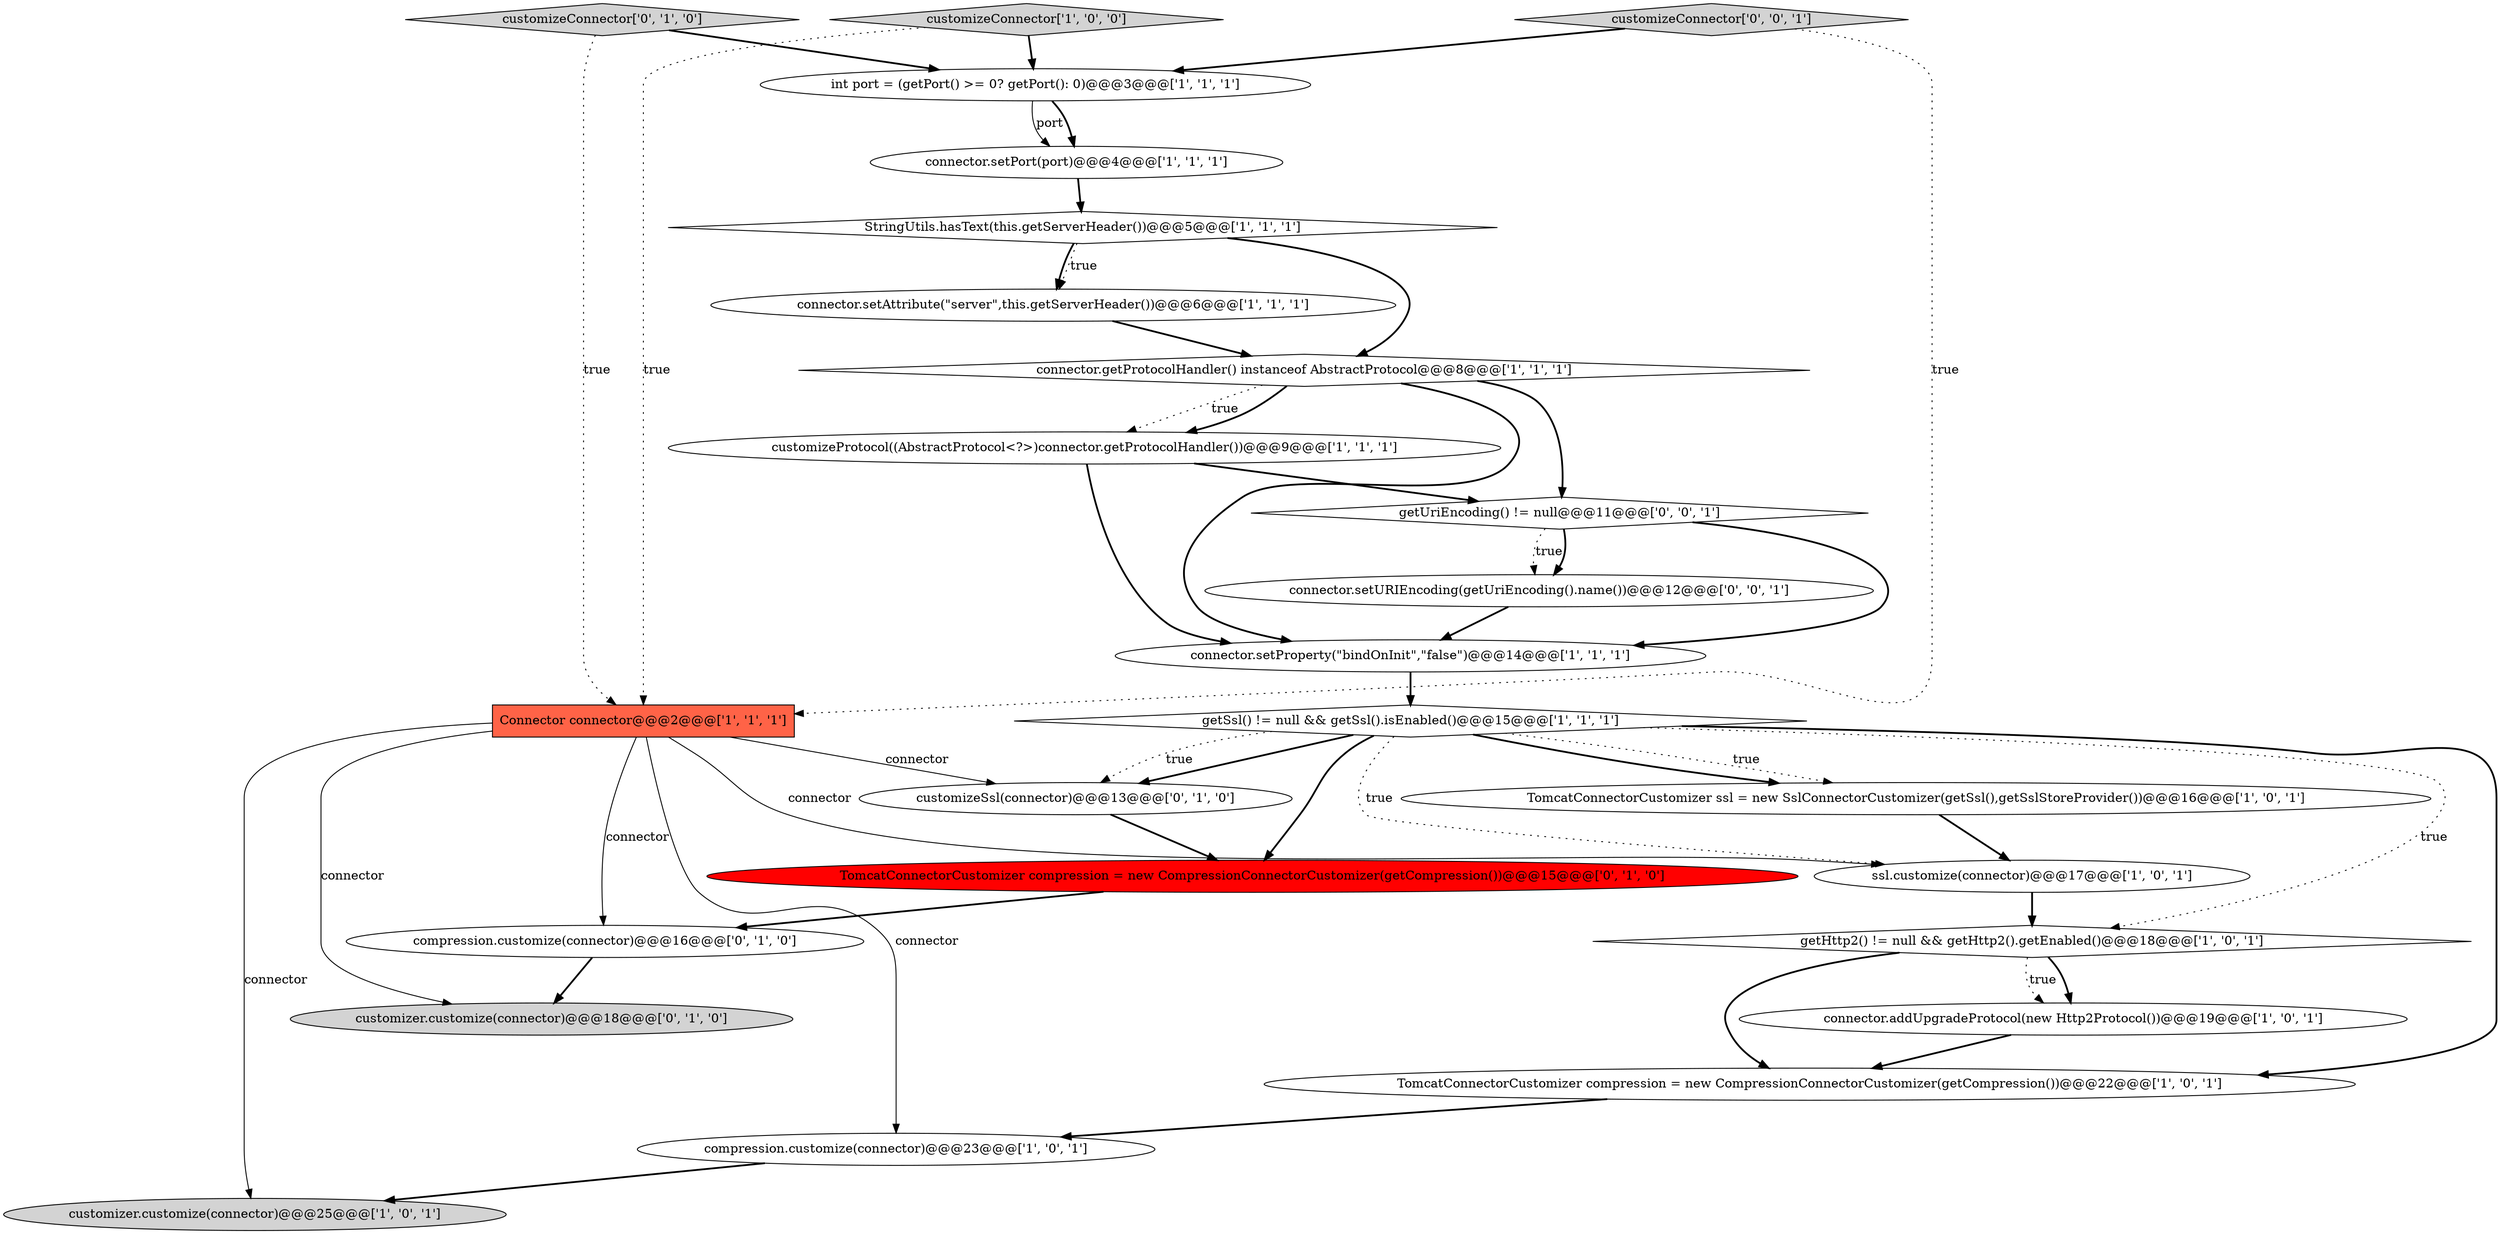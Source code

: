 digraph {
0 [style = filled, label = "getSsl() != null && getSsl().isEnabled()@@@15@@@['1', '1', '1']", fillcolor = white, shape = diamond image = "AAA0AAABBB1BBB"];
16 [style = filled, label = "customizeConnector['1', '0', '0']", fillcolor = lightgray, shape = diamond image = "AAA0AAABBB1BBB"];
15 [style = filled, label = "getHttp2() != null && getHttp2().getEnabled()@@@18@@@['1', '0', '1']", fillcolor = white, shape = diamond image = "AAA0AAABBB1BBB"];
23 [style = filled, label = "connector.setURIEncoding(getUriEncoding().name())@@@12@@@['0', '0', '1']", fillcolor = white, shape = ellipse image = "AAA0AAABBB3BBB"];
20 [style = filled, label = "customizeConnector['0', '1', '0']", fillcolor = lightgray, shape = diamond image = "AAA0AAABBB2BBB"];
9 [style = filled, label = "StringUtils.hasText(this.getServerHeader())@@@5@@@['1', '1', '1']", fillcolor = white, shape = diamond image = "AAA0AAABBB1BBB"];
17 [style = filled, label = "TomcatConnectorCustomizer compression = new CompressionConnectorCustomizer(getCompression())@@@15@@@['0', '1', '0']", fillcolor = red, shape = ellipse image = "AAA1AAABBB2BBB"];
24 [style = filled, label = "getUriEncoding() != null@@@11@@@['0', '0', '1']", fillcolor = white, shape = diamond image = "AAA0AAABBB3BBB"];
4 [style = filled, label = "int port = (getPort() >= 0? getPort(): 0)@@@3@@@['1', '1', '1']", fillcolor = white, shape = ellipse image = "AAA0AAABBB1BBB"];
12 [style = filled, label = "customizer.customize(connector)@@@25@@@['1', '0', '1']", fillcolor = lightgray, shape = ellipse image = "AAA0AAABBB1BBB"];
14 [style = filled, label = "ssl.customize(connector)@@@17@@@['1', '0', '1']", fillcolor = white, shape = ellipse image = "AAA0AAABBB1BBB"];
21 [style = filled, label = "customizer.customize(connector)@@@18@@@['0', '1', '0']", fillcolor = lightgray, shape = ellipse image = "AAA0AAABBB2BBB"];
22 [style = filled, label = "customizeConnector['0', '0', '1']", fillcolor = lightgray, shape = diamond image = "AAA0AAABBB3BBB"];
18 [style = filled, label = "customizeSsl(connector)@@@13@@@['0', '1', '0']", fillcolor = white, shape = ellipse image = "AAA0AAABBB2BBB"];
3 [style = filled, label = "connector.getProtocolHandler() instanceof AbstractProtocol@@@8@@@['1', '1', '1']", fillcolor = white, shape = diamond image = "AAA0AAABBB1BBB"];
13 [style = filled, label = "Connector connector@@@2@@@['1', '1', '1']", fillcolor = tomato, shape = box image = "AAA0AAABBB1BBB"];
7 [style = filled, label = "connector.addUpgradeProtocol(new Http2Protocol())@@@19@@@['1', '0', '1']", fillcolor = white, shape = ellipse image = "AAA0AAABBB1BBB"];
8 [style = filled, label = "connector.setProperty(\"bindOnInit\",\"false\")@@@14@@@['1', '1', '1']", fillcolor = white, shape = ellipse image = "AAA0AAABBB1BBB"];
2 [style = filled, label = "connector.setPort(port)@@@4@@@['1', '1', '1']", fillcolor = white, shape = ellipse image = "AAA0AAABBB1BBB"];
11 [style = filled, label = "TomcatConnectorCustomizer compression = new CompressionConnectorCustomizer(getCompression())@@@22@@@['1', '0', '1']", fillcolor = white, shape = ellipse image = "AAA0AAABBB1BBB"];
1 [style = filled, label = "compression.customize(connector)@@@23@@@['1', '0', '1']", fillcolor = white, shape = ellipse image = "AAA0AAABBB1BBB"];
5 [style = filled, label = "TomcatConnectorCustomizer ssl = new SslConnectorCustomizer(getSsl(),getSslStoreProvider())@@@16@@@['1', '0', '1']", fillcolor = white, shape = ellipse image = "AAA0AAABBB1BBB"];
10 [style = filled, label = "customizeProtocol((AbstractProtocol<?>)connector.getProtocolHandler())@@@9@@@['1', '1', '1']", fillcolor = white, shape = ellipse image = "AAA0AAABBB1BBB"];
6 [style = filled, label = "connector.setAttribute(\"server\",this.getServerHeader())@@@6@@@['1', '1', '1']", fillcolor = white, shape = ellipse image = "AAA0AAABBB1BBB"];
19 [style = filled, label = "compression.customize(connector)@@@16@@@['0', '1', '0']", fillcolor = white, shape = ellipse image = "AAA0AAABBB2BBB"];
6->3 [style = bold, label=""];
7->11 [style = bold, label=""];
0->5 [style = dotted, label="true"];
4->2 [style = solid, label="port"];
15->7 [style = bold, label=""];
0->18 [style = dotted, label="true"];
16->13 [style = dotted, label="true"];
3->24 [style = bold, label=""];
11->1 [style = bold, label=""];
0->17 [style = bold, label=""];
10->24 [style = bold, label=""];
0->15 [style = dotted, label="true"];
3->10 [style = dotted, label="true"];
18->17 [style = bold, label=""];
13->12 [style = solid, label="connector"];
0->11 [style = bold, label=""];
13->18 [style = solid, label="connector"];
4->2 [style = bold, label=""];
2->9 [style = bold, label=""];
5->14 [style = bold, label=""];
23->8 [style = bold, label=""];
15->7 [style = dotted, label="true"];
9->6 [style = dotted, label="true"];
17->19 [style = bold, label=""];
9->6 [style = bold, label=""];
20->4 [style = bold, label=""];
22->4 [style = bold, label=""];
8->0 [style = bold, label=""];
3->10 [style = bold, label=""];
13->19 [style = solid, label="connector"];
24->23 [style = dotted, label="true"];
15->11 [style = bold, label=""];
10->8 [style = bold, label=""];
3->8 [style = bold, label=""];
13->1 [style = solid, label="connector"];
22->13 [style = dotted, label="true"];
13->14 [style = solid, label="connector"];
1->12 [style = bold, label=""];
9->3 [style = bold, label=""];
0->18 [style = bold, label=""];
0->14 [style = dotted, label="true"];
14->15 [style = bold, label=""];
20->13 [style = dotted, label="true"];
13->21 [style = solid, label="connector"];
24->8 [style = bold, label=""];
16->4 [style = bold, label=""];
0->5 [style = bold, label=""];
24->23 [style = bold, label=""];
19->21 [style = bold, label=""];
}
